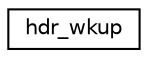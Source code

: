 digraph "Graphical Class Hierarchy"
{
 // LATEX_PDF_SIZE
  edge [fontname="Helvetica",fontsize="10",labelfontname="Helvetica",labelfontsize="10"];
  node [fontname="Helvetica",fontsize="10",shape=record];
  rankdir="LR";
  Node0 [label="hdr_wkup",height=0.2,width=0.4,color="black", fillcolor="white", style="filled",URL="$structhdr__wkup.html",tooltip="Header of the Wake Up Tone."];
}
